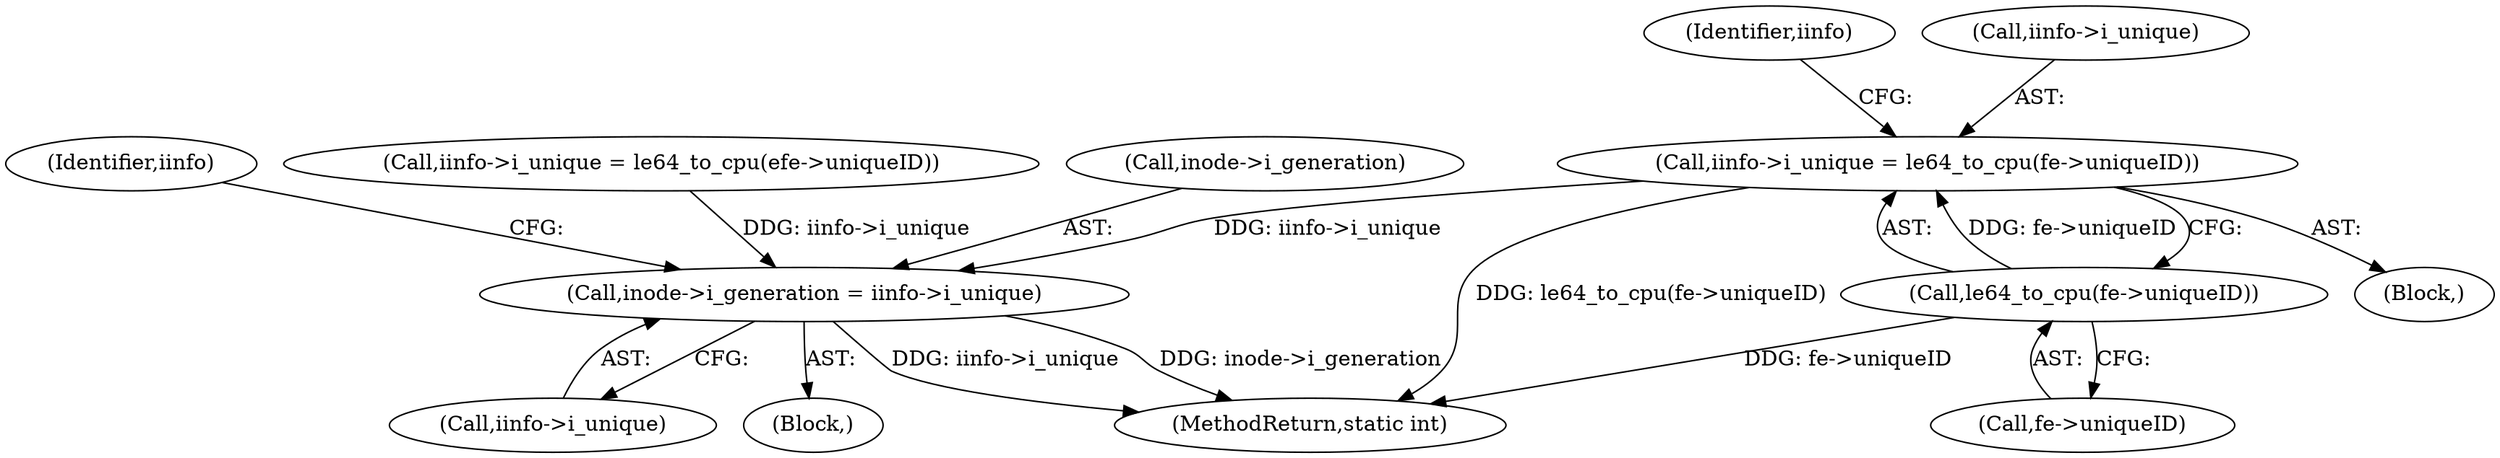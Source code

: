 digraph "0_linux_23b133bdc452aa441fcb9b82cbf6dd05cfd342d0@pointer" {
"1000821" [label="(Call,iinfo->i_unique = le64_to_cpu(fe->uniqueID))"];
"1000825" [label="(Call,le64_to_cpu(fe->uniqueID))"];
"1000971" [label="(Call,inode->i_generation = iinfo->i_unique)"];
"1000975" [label="(Call,iinfo->i_unique)"];
"1000972" [label="(Call,inode->i_generation)"];
"1000826" [label="(Call,fe->uniqueID)"];
"1000111" [label="(Block,)"];
"1000821" [label="(Call,iinfo->i_unique = le64_to_cpu(fe->uniqueID))"];
"1000825" [label="(Call,le64_to_cpu(fe->uniqueID))"];
"1000753" [label="(Block,)"];
"1000971" [label="(Call,inode->i_generation = iinfo->i_unique)"];
"1000982" [label="(Identifier,iinfo)"];
"1001231" [label="(MethodReturn,static int)"];
"1000831" [label="(Identifier,iinfo)"];
"1000939" [label="(Call,iinfo->i_unique = le64_to_cpu(efe->uniqueID))"];
"1000822" [label="(Call,iinfo->i_unique)"];
"1000821" -> "1000753"  [label="AST: "];
"1000821" -> "1000825"  [label="CFG: "];
"1000822" -> "1000821"  [label="AST: "];
"1000825" -> "1000821"  [label="AST: "];
"1000831" -> "1000821"  [label="CFG: "];
"1000821" -> "1001231"  [label="DDG: le64_to_cpu(fe->uniqueID)"];
"1000825" -> "1000821"  [label="DDG: fe->uniqueID"];
"1000821" -> "1000971"  [label="DDG: iinfo->i_unique"];
"1000825" -> "1000826"  [label="CFG: "];
"1000826" -> "1000825"  [label="AST: "];
"1000825" -> "1001231"  [label="DDG: fe->uniqueID"];
"1000971" -> "1000111"  [label="AST: "];
"1000971" -> "1000975"  [label="CFG: "];
"1000972" -> "1000971"  [label="AST: "];
"1000975" -> "1000971"  [label="AST: "];
"1000982" -> "1000971"  [label="CFG: "];
"1000971" -> "1001231"  [label="DDG: inode->i_generation"];
"1000971" -> "1001231"  [label="DDG: iinfo->i_unique"];
"1000939" -> "1000971"  [label="DDG: iinfo->i_unique"];
}
